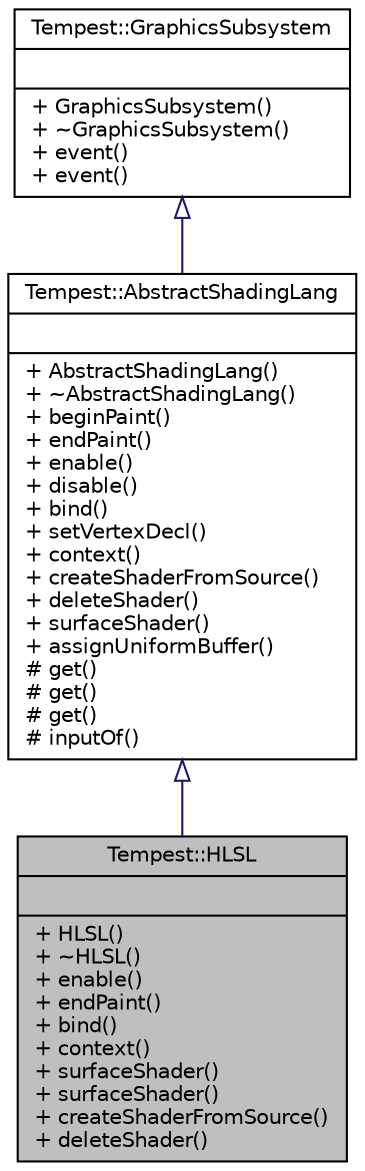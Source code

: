 digraph "Tempest::HLSL"
{
  edge [fontname="Helvetica",fontsize="10",labelfontname="Helvetica",labelfontsize="10"];
  node [fontname="Helvetica",fontsize="10",shape=record];
  Node3 [label="{Tempest::HLSL\n||+ HLSL()\l+ ~HLSL()\l+ enable()\l+ endPaint()\l+ bind()\l+ context()\l+ surfaceShader()\l+ surfaceShader()\l+ createShaderFromSource()\l+ deleteShader()\l}",height=0.2,width=0.4,color="black", fillcolor="grey75", style="filled", fontcolor="black"];
  Node4 -> Node3 [dir="back",color="midnightblue",fontsize="10",style="solid",arrowtail="onormal",fontname="Helvetica"];
  Node4 [label="{Tempest::AbstractShadingLang\n||+ AbstractShadingLang()\l+ ~AbstractShadingLang()\l+ beginPaint()\l+ endPaint()\l+ enable()\l+ disable()\l+ bind()\l+ setVertexDecl()\l+ context()\l+ createShaderFromSource()\l+ deleteShader()\l+ surfaceShader()\l+ assignUniformBuffer()\l# get()\l# get()\l# get()\l# inputOf()\l}",height=0.2,width=0.4,color="black", fillcolor="white", style="filled",URL="$class_tempest_1_1_abstract_shading_lang.html"];
  Node5 -> Node4 [dir="back",color="midnightblue",fontsize="10",style="solid",arrowtail="onormal",fontname="Helvetica"];
  Node5 [label="{Tempest::GraphicsSubsystem\n||+ GraphicsSubsystem()\l+ ~GraphicsSubsystem()\l+ event()\l+ event()\l}",height=0.2,width=0.4,color="black", fillcolor="white", style="filled",URL="$class_tempest_1_1_graphics_subsystem.html"];
}
